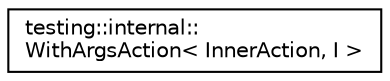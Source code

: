 digraph "Graphical Class Hierarchy"
{
 // INTERACTIVE_SVG=YES
 // LATEX_PDF_SIZE
  edge [fontname="Helvetica",fontsize="10",labelfontname="Helvetica",labelfontsize="10"];
  node [fontname="Helvetica",fontsize="10",shape=record];
  rankdir="LR";
  Node0 [label="testing::internal::\lWithArgsAction\< InnerAction, I \>",height=0.2,width=0.4,color="black", fillcolor="white", style="filled",URL="$de/dea/structtesting_1_1internal_1_1_with_args_action.html",tooltip=" "];
}
